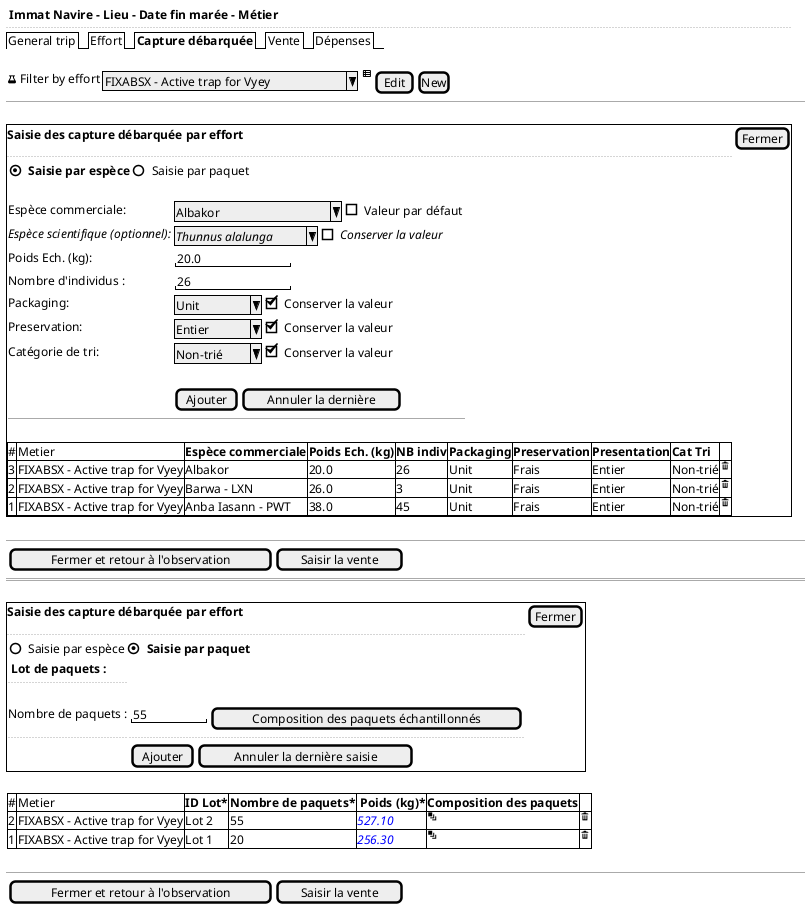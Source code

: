 @startsalt
{
  <b> Immat Navire - Lieu - Date fin marée - Métier
  ..
  {/ General trip | Effort | <b>Capture débarquée | Vente | Dépenses }
  .
  {<&beaker> Filter by effort | { ^FIXABSX - Active trap for Vyey^ } | <&spreadsheet> | [Edit] | [New]}
  -- | --
  .
  {+
    <b>Saisie des capture débarquée par effort | [Fermer]
    ..
    {(X) <b>Saisie par espèce | () Saisie par paquet }
    {
        .
        Espèce commerciale:                   | { ^Albakor            ^ | [] Valeur par défaut }
        <i>Espèce scientifique (optionnel):   | { ^<i>Thunnus alalunga^ | [] <i>Conserver la valeur }
        Poids Ech. (kg):                      | { "        20.0  "  }
        Nombre d'individus :                  | { "         26   "  }
        Packaging:                | { ^Unit     ^ | [X] Conserver la valeur }
        Preservation:             | { ^Entier   ^ | [X] Conserver la valeur }
        Catégorie de tri:         | { ^Non-trié ^ | [X] Conserver la valeur }
        .
        . |  {[Ajouter] | [Annuler la dernière]}
        -- | --
        .
    }
    {#
        # | Metier                          | <b>Espèce commerciale   | <b>Poids Ech. (kg)   | <b>NB indiv | <b>Packaging | <b>Preservation | <b>Presentation | <b>Cat Tri | .
        3 | FIXABSX - Active trap for Vyey  | Albakor                 | 20.0                 | 26          | Unit         | Frais           | Entier          | Non-trié   | <&trash>
        2 | FIXABSX - Active trap for Vyey  | Barwa - LXN             | 26.0                 | 3           | Unit         | Frais           | Entier          | Non-trié   | <&trash>
        1 | FIXABSX - Active trap for Vyey  | Anba Iasann - PWT       | 38.0                 | 45          | Unit         | Frais           | Entier          | Non-trié   | <&trash>
    }
  }
  .
  -- | --
  {{[Fermer et retour à l'observation] | [Saisir la vente]}}

  == | ==
  .
  {+
    <b>Saisie des capture débarquée par effort | [Fermer]
    ..
    {() Saisie par espèce | (X) <b>Saisie par paquet }
    {
        <b> Lot de paquets :
        ..
        .
        Nombre de paquets : | {"   55    "  |  [Composition des paquets échantillonnés] }
        .. |..
        . |  {[Ajouter] | [Annuler la dernière saisie]}
    }
  }
  .
  {
    {#
         # | Metier                          | <b>ID Lot*  | <b>Nombre de paquets*   | <b> Poids (kg)*         | <b>Composition des paquets | .
         2 | FIXABSX - Active trap for Vyey  | Lot 2       | 55                      | <color:blue><i>527.10   | <&layers>                   | <&trash>
         1 | FIXABSX - Active trap for Vyey  | Lot 1       | 20                      | <color:blue><i>256.30   | <&layers>                   | <&trash>
    }
  }
  .
  -- | --
  {{[Fermer et retour à l'observation] | [Saisir la vente]}}
}
@endsalt

